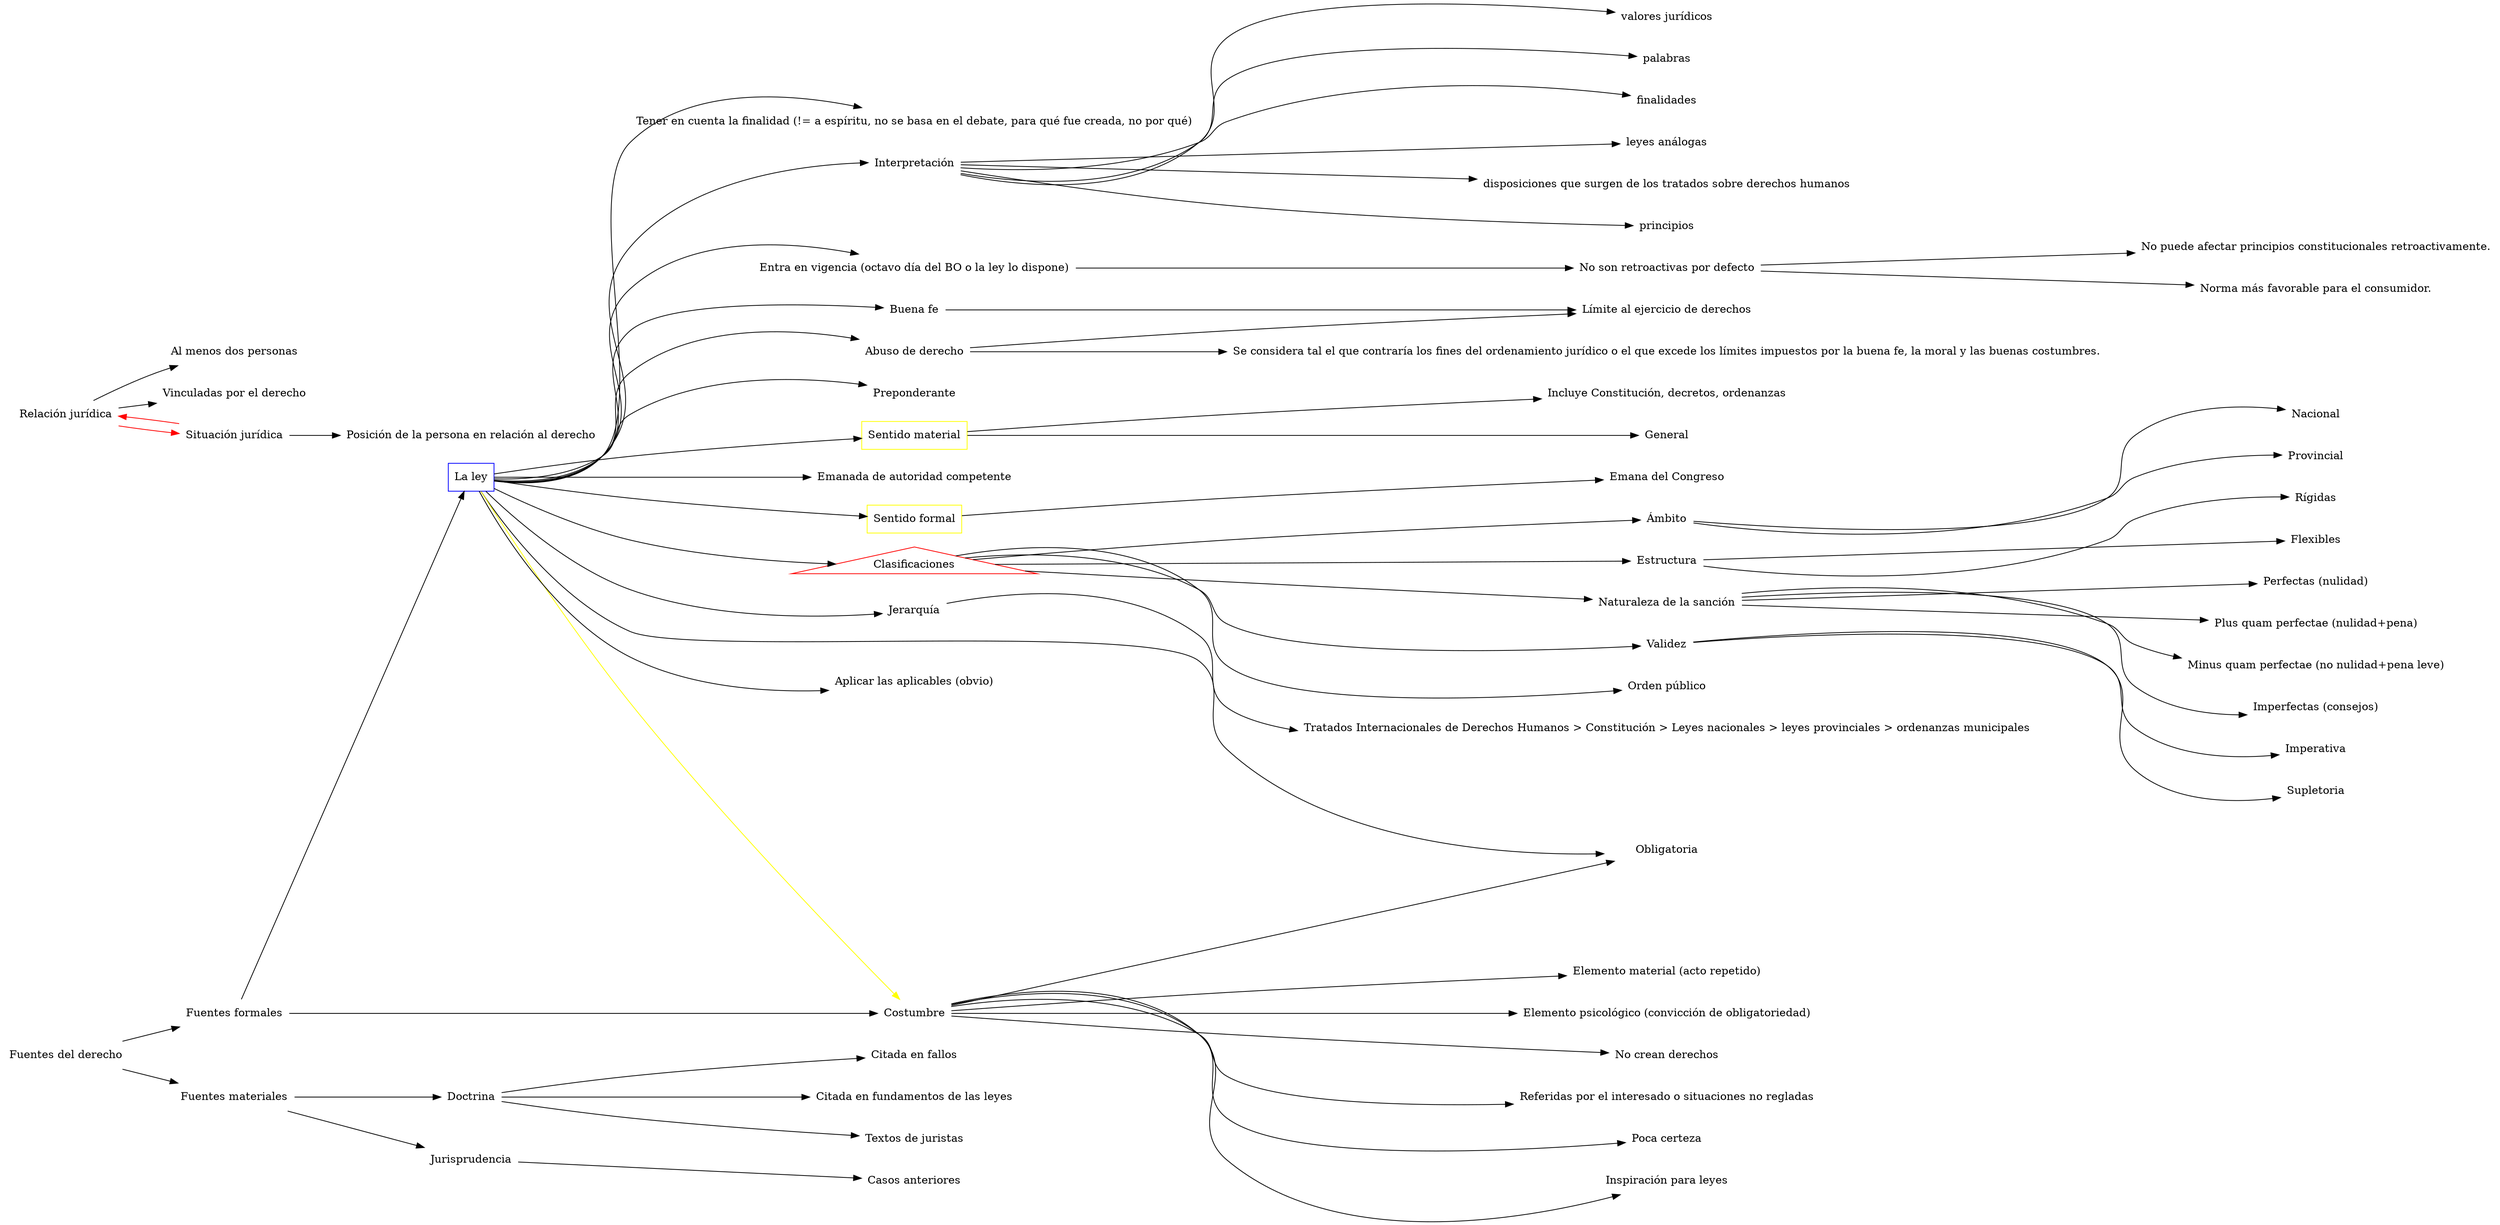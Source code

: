 digraph {
  rankdir=LR;
  "Fuentes del derecho"[shape=box][color=white]
  "La ley"[shape=box][color=blue]
  "Preponderante"[shape=box][color=white]
  "Obligatoria"[shape=star][color=white]
  "Emanada de autoridad competente"[shape=box][color=white]
  "Incluye Constitución, decretos, ordenanzas"[shape=box][color=white]
  "Sentido material"[shape=box][color=yellow]
  "Sentido formal"[shape=box][color=yellow]
  "General"[shape=box][color=white]
  "Clasificaciones"[shape=triangle][color=red]
  "Estructura"[shape=box][color=white]
  "Rígidas"[shape=box][color=white]
  "Flexibles"[shape=box][color=white]
  "Naturaleza de la sanción"[shape=box][color=white]
  "Perfectas (nulidad)"[shape=box][color=white]
  "Plus quam perfectae (nulidad+pena)"[shape=box][color=white]
  "Minus quam perfectae (no nulidad+pena leve)"[shape=box][color=white]
  "Imperfectas (consejos)"[shape=box][color=white]
  "Validez"[shape=box][color=white]
  "Imperativa"[shape=box][color=white]
  "Supletoria"[shape=box][color=white]
  "Orden público"[shape=box][color=white]
  "Ámbito"[shape=box][color=white]
  "Nacional"[shape=box][color=white]
  "Provincial"[shape=box][color=white]
  "Jerarquía"[shape=box][color=white]
  "Tratados Internacionales de Derechos Humanos > Constitución > Leyes nacionales > leyes provinciales > ordenanzas municipales"[shape=box][color=white]
  "Costumbre"[shape=box][color=white]
  "Poca certeza"[shape=box][color=white]
  "Inspiración para leyes"[shape=box][color=white]
  "Elemento material (acto repetido)"[shape=box][color=white]
  "Elemento psicológico (convicción de obligatoriedad)"[shape=box][color=white]
  "No crean derechos"[shape=box][color=white]
  "Doctrina"[shape=box][color=white]
  "Citada en fallos"[shape=box][color=white]
  "Citada en fundamentos de las leyes"[shape=box][color=white]
  "Aplicar las aplicables (obvio)"[shape=box][color=white]
  "Tener en cuenta la finalidad (!= a espíritu, no se basa en el debate, para qué fue creada, no por qué)"[shape=box][color=white]
  "Fuentes formales"[shape=box][color=white]
  "Fuentes materiales"[shape=box][color=white]
  "Emana del Congreso"[shape=box][color=white]
  "Jurisprudencia"[shape=box][color=white]
  "Textos de juristas"[shape=box][color=white]
  "Casos anteriores"[shape=box][color=white]
  "Referidas por el interesado o situaciones no regladas"[shape=box][color=white]
  "Interpretación"[shape=box][color=white]
  "palabras"[shape=box][color=white]
  "finalidades"[shape=box][color=white]
  "leyes análogas"[shape=box][color=white]
  "disposiciones que surgen de los tratados sobre derechos humanos"[shape=box][color=white]
  "principios"[shape=box][color=white]
  "valores jurídicos"[shape=box][color=white]
  "Relación jurídica"[shape=box][color=white]
  "Al menos dos personas"[shape=box][color=white]
  "Vinculadas por el derecho"[shape=box][color=white]
  "Situación jurídica"[shape=box][color=white]
  "Posición de la persona en relación al derecho"[shape=box][color=white]
  "Entra en vigencia (octavo día del BO o la ley lo dispone)"[shape=box][color=white]
  "No son retroactivas por defecto"[shape=box][color=white]
  "No puede afectar principios constitucionales retroactivamente."[shape=box][color=white]
  "Norma más favorable para el consumidor."[shape=box][color=white]
  "Buena fe"[shape=box][color=white]
  "Abuso de derecho"[shape=box][color=white]
  "Límite al ejercicio de derechos"[shape=box][color=white]
  "Se considera tal el que contraría los fines del ordenamiento jurídico o el que excede los límites impuestos por la buena fe, la moral y las buenas costumbres."[shape=box][color=white]
  "La ley"->"Preponderante"[color=black]
  "Sentido material"->"Incluye Constitución, decretos, ordenanzas"[color=black]
  "La ley"->"Sentido material"[color=black]
  "La ley"->"Sentido formal"[color=black]
  "Sentido material"->"General"[color=black]
  "La ley"->"Obligatoria"[color=black]
  "La ley"->"Emanada de autoridad competente"[color=black]
  "La ley"->"Clasificaciones"[color=black]
  "Clasificaciones"->"Estructura"[color=black]
  "Estructura"->"Rígidas"[color=black]
  "Estructura"->"Flexibles"[color=black]
  "Clasificaciones"->"Naturaleza de la sanción"[color=black]
  "Naturaleza de la sanción"->"Perfectas (nulidad)"[color=black]
  "Naturaleza de la sanción"->"Plus quam perfectae (nulidad+pena)"[color=black]
  "Naturaleza de la sanción"->"Minus quam perfectae (no nulidad+pena leve)"[color=black]
  "Naturaleza de la sanción"->"Imperfectas (consejos)"[color=black]
  "Clasificaciones"->"Validez"[color=black]
  "Validez"->"Imperativa"[color=black]
  "Validez"->"Supletoria"[color=black]
  "Clasificaciones"->"Orden público"[color=black]
  "Clasificaciones"->"Ámbito"[color=black]
  "Ámbito"->"Nacional"[color=black]
  "Ámbito"->"Provincial"[color=black]
  "La ley"->"Jerarquía"[color=black]
  "Jerarquía"->"Tratados Internacionales de Derechos Humanos > Constitución > Leyes nacionales > leyes provinciales > ordenanzas municipales"[color=black]
  "Costumbre"->"Poca certeza"[color=black]
  "Costumbre"->"Inspiración para leyes"[color=black]
  "Costumbre"->"Elemento psicológico (convicción de obligatoriedad)"[color=black]
  "Costumbre"->"Elemento material (acto repetido)"[color=black]
  "Costumbre"->"No crean derechos"[color=black]
  "Doctrina"->"Citada en fallos"[color=black]
  "Doctrina"->"Citada en fundamentos de las leyes"[color=black]
  "La ley"->"Aplicar las aplicables (obvio)"[color=black]
  "La ley"->"Tener en cuenta la finalidad (!= a espíritu, no se basa en el debate, para qué fue creada, no por qué)"[color=black]
  "Fuentes del derecho"->"Fuentes formales"[color=black]
  "Fuentes formales"->"La ley"[color=black]
  "Fuentes del derecho"->"Fuentes materiales"[color=black]
  "Fuentes materiales"->"Doctrina"[color=black]
  "Sentido formal"->"Emana del Congreso"[color=black]
  "Fuentes formales"->"Costumbre"[color=black]
  "Fuentes materiales"->"Jurisprudencia"[color=black]
  "La ley"->"Costumbre"[color=yellow]
  "Costumbre"->"Obligatoria"[color=black]
  "Doctrina"->"Textos de juristas"[color=black]
  "Jurisprudencia"->"Casos anteriores"[color=black]
  "Costumbre"->"Referidas por el interesado o situaciones no regladas"[color=black]
  "Interpretación"->"palabras"[color=black]
  "Interpretación"->"finalidades"[color=black]
  "Interpretación"->"leyes análogas"[color=black]
  "Interpretación"->"disposiciones que surgen de los tratados sobre derechos humanos"[color=black]
  "Interpretación"->"principios"[color=black]
  "Interpretación"->"valores jurídicos"[color=black]
  "Relación jurídica"->"Al menos dos personas"[color=black]
  "Relación jurídica"->"Vinculadas por el derecho"[color=black]
  "Relación jurídica"->"Situación jurídica"[color=red]
  "Situación jurídica"->"Relación jurídica"[color=red]
  "Situación jurídica"->"Posición de la persona en relación al derecho"[color=black]
  "La ley"->"Interpretación"[color=black]
  "La ley"->"Entra en vigencia (octavo día del BO o la ley lo dispone)"[color=black]
  "Entra en vigencia (octavo día del BO o la ley lo dispone)"->"No son retroactivas por defecto"[color=black]
  "No son retroactivas por defecto"->"No puede afectar principios constitucionales retroactivamente."[color=black]
  "No son retroactivas por defecto"->"Norma más favorable para el consumidor."[color=black]
  "La ley"->"Buena fe"[color=black]
  "La ley"->"Abuso de derecho"[color=black]
  "Abuso de derecho"->"Límite al ejercicio de derechos"[color=black]
  "Buena fe"->"Límite al ejercicio de derechos"[color=black]
  "Abuso de derecho"->"Se considera tal el que contraría los fines del ordenamiento jurídico o el que excede los límites impuestos por la buena fe, la moral y las buenas costumbres."[color=black]
}